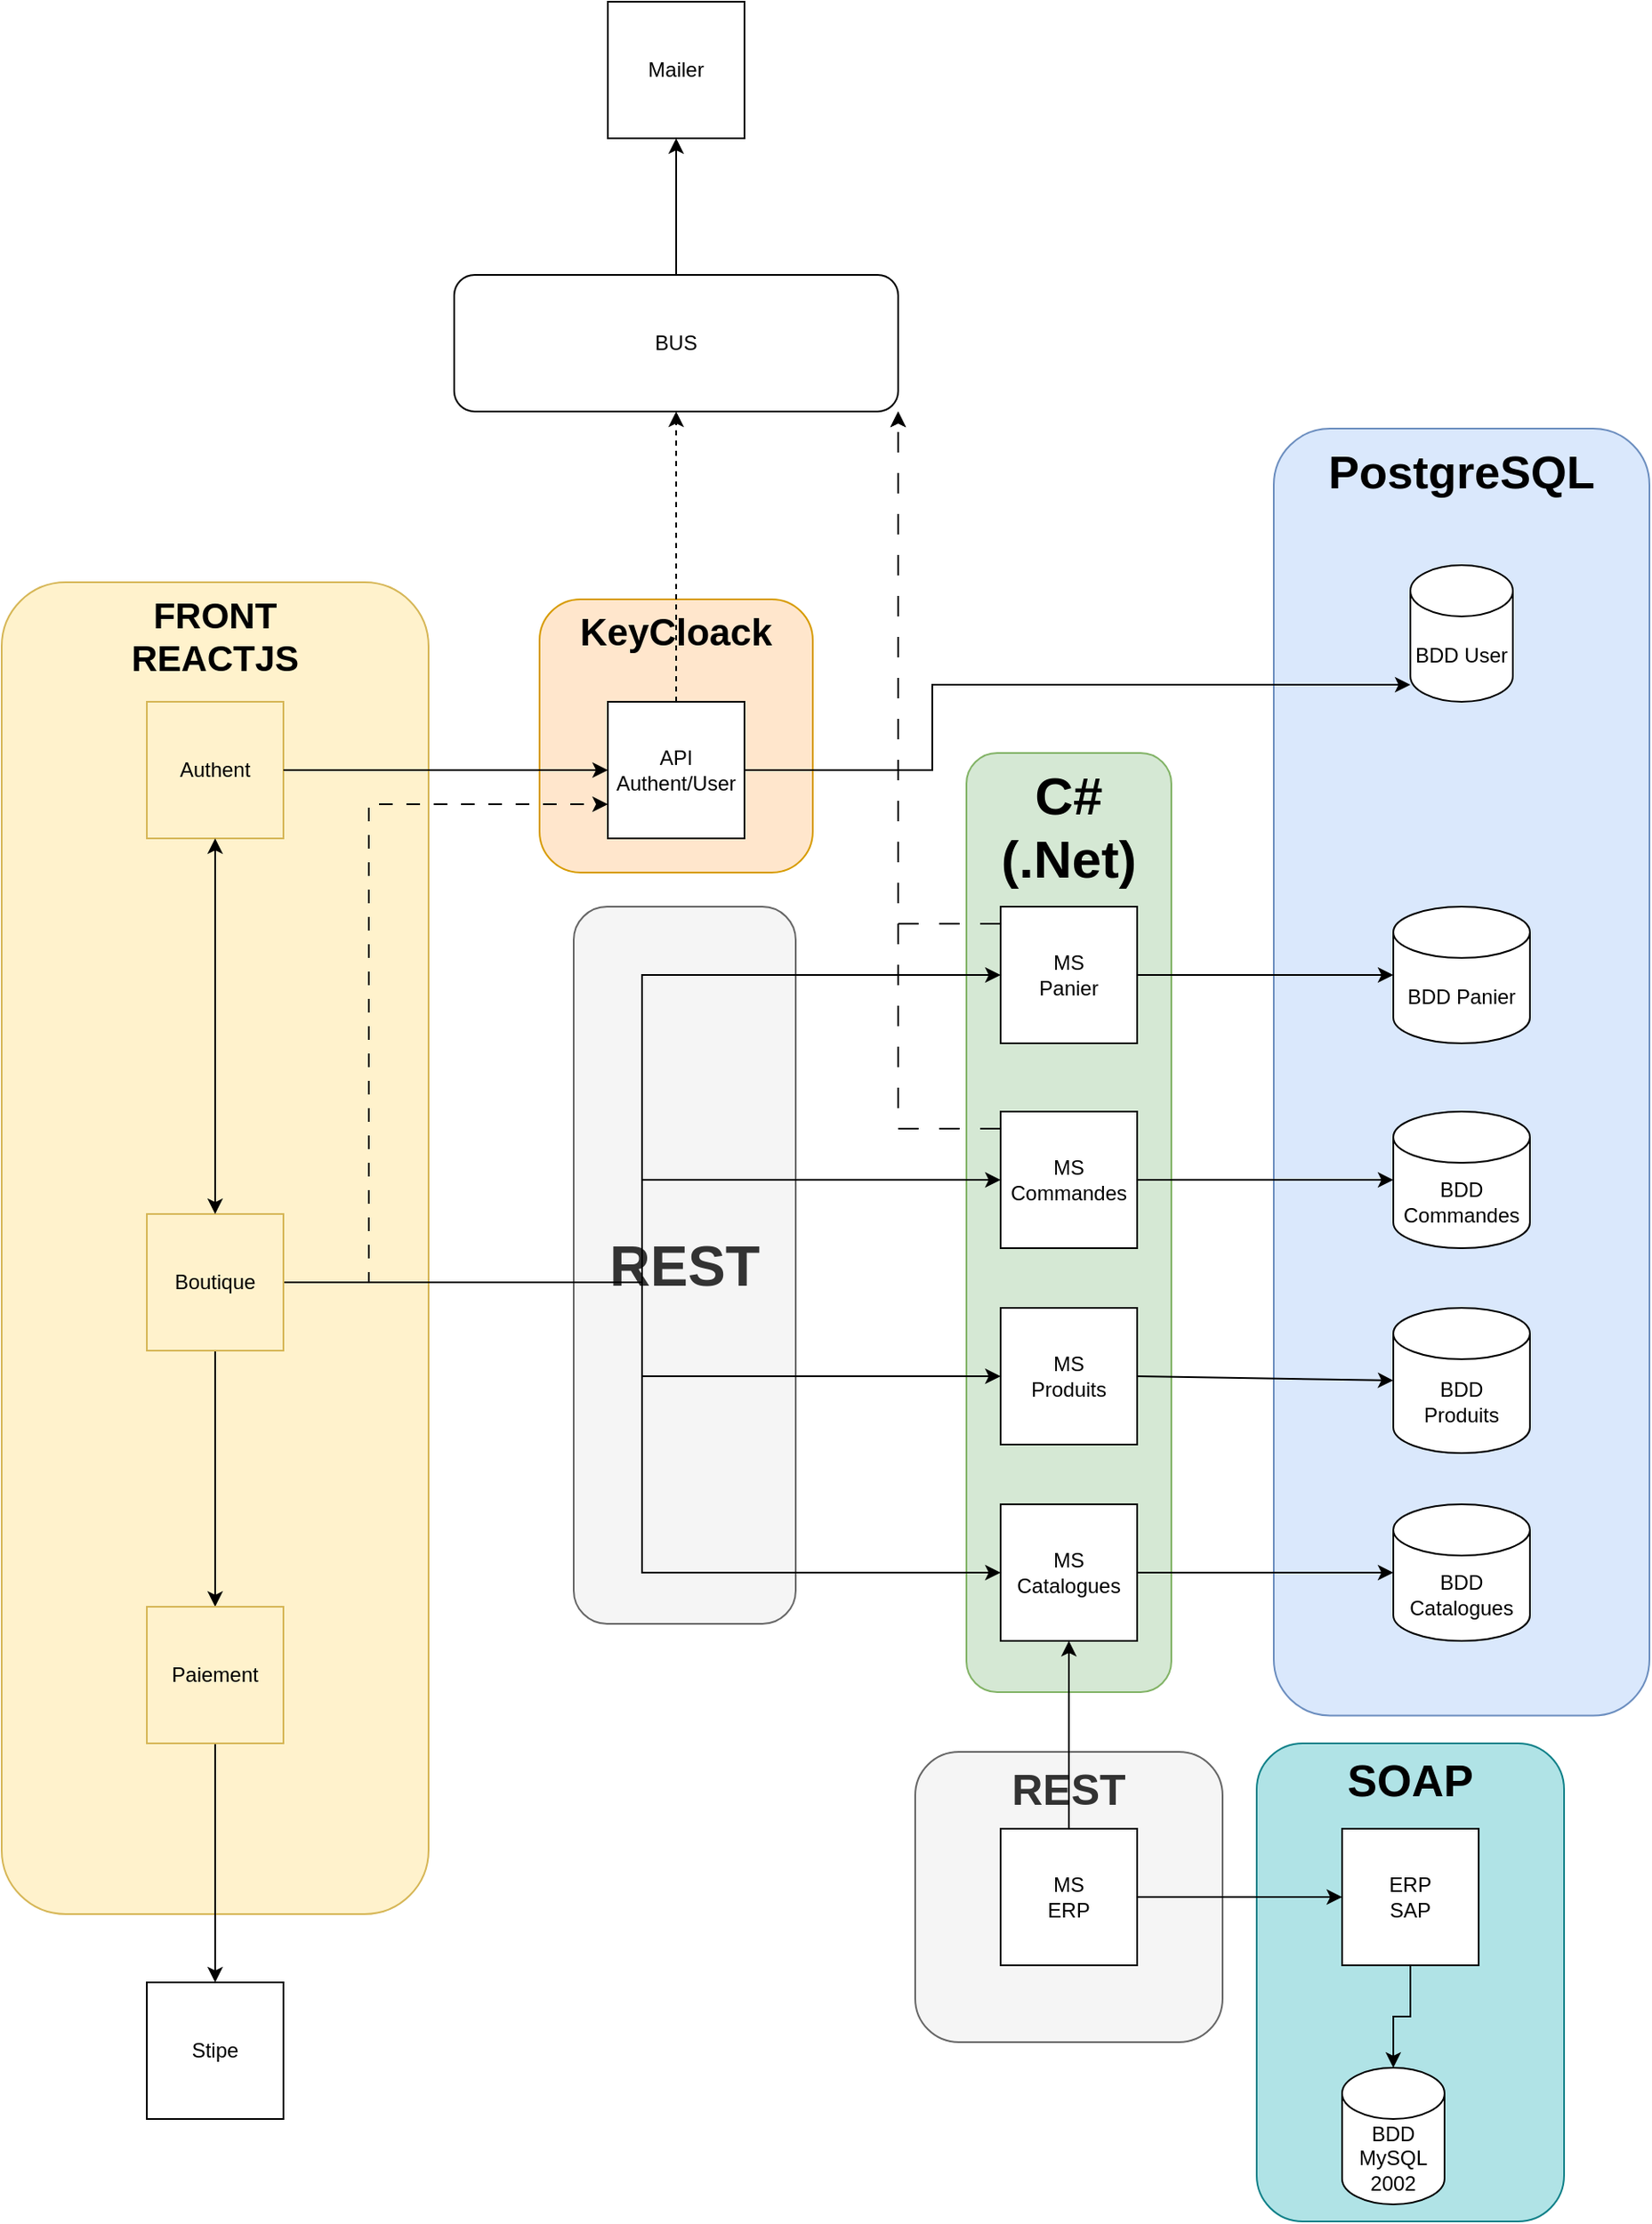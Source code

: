 <mxfile version="22.0.5" type="github">
  <diagram name="Page-1" id="Oe_0tBU1c9kDY5QCbZ42">
    <mxGraphModel dx="1235" dy="638" grid="1" gridSize="10" guides="1" tooltips="1" connect="1" arrows="1" fold="1" page="1" pageScale="1" pageWidth="2339" pageHeight="3300" math="0" shadow="0">
      <root>
        <mxCell id="0" />
        <mxCell id="1" parent="0" />
        <mxCell id="Fh1pSyh6M9uN1Ot8SOkC-70" value="&lt;b&gt;&lt;font style=&quot;font-size: 25px;&quot;&gt;REST&lt;/font&gt;&lt;/b&gt;" style="rounded=1;whiteSpace=wrap;html=1;verticalAlign=top;fillColor=#f5f5f5;fontColor=#333333;strokeColor=#666666;" vertex="1" parent="1">
          <mxGeometry x="930" y="2335" width="180" height="170" as="geometry" />
        </mxCell>
        <mxCell id="Fh1pSyh6M9uN1Ot8SOkC-69" value="&lt;b&gt;&lt;font style=&quot;font-size: 26px;&quot;&gt;SOAP&lt;/font&gt;&lt;/b&gt;" style="rounded=1;whiteSpace=wrap;html=1;verticalAlign=top;fillColor=#b0e3e6;strokeColor=#0e8088;" vertex="1" parent="1">
          <mxGeometry x="1130" y="2330" width="180" height="280" as="geometry" />
        </mxCell>
        <mxCell id="Fh1pSyh6M9uN1Ot8SOkC-66" value="&lt;b&gt;&lt;font style=&quot;font-size: 22px;&quot;&gt;KeyCloack&lt;/font&gt;&lt;/b&gt;" style="rounded=1;whiteSpace=wrap;html=1;verticalAlign=top;fillColor=#ffe6cc;strokeColor=#d79b00;" vertex="1" parent="1">
          <mxGeometry x="710" y="1660" width="160" height="160" as="geometry" />
        </mxCell>
        <mxCell id="Fh1pSyh6M9uN1Ot8SOkC-64" value="&lt;b&gt;&lt;font style=&quot;font-size: 33px;&quot;&gt;REST&lt;/font&gt;&lt;/b&gt;" style="rounded=1;whiteSpace=wrap;html=1;fillColor=#f5f5f5;fontColor=#333333;strokeColor=#666666;" vertex="1" parent="1">
          <mxGeometry x="730" y="1840" width="130" height="420" as="geometry" />
        </mxCell>
        <mxCell id="Fh1pSyh6M9uN1Ot8SOkC-55" value="&lt;b&gt;&lt;font style=&quot;font-size: 31px;&quot;&gt;C#&lt;br&gt;(.Net)&lt;br&gt;&lt;/font&gt;&lt;/b&gt;" style="rounded=1;whiteSpace=wrap;html=1;verticalAlign=top;fillColor=#d5e8d4;strokeColor=#82b366;" vertex="1" parent="1">
          <mxGeometry x="960" y="1750" width="120" height="550" as="geometry" />
        </mxCell>
        <mxCell id="Fh1pSyh6M9uN1Ot8SOkC-54" value="&lt;p style=&quot;line-height: 120%;&quot;&gt;&lt;b&gt;&lt;font style=&quot;font-size: 27px;&quot;&gt;PostgreSQL&lt;/font&gt;&lt;/b&gt;&lt;/p&gt;" style="rounded=1;whiteSpace=wrap;html=1;rotation=0;verticalAlign=top;textDirection=ltr;labelPosition=center;verticalLabelPosition=middle;align=center;fillColor=#dae8fc;strokeColor=#6c8ebf;" vertex="1" parent="1">
          <mxGeometry x="1140" y="1560" width="220" height="753.75" as="geometry" />
        </mxCell>
        <mxCell id="Fh1pSyh6M9uN1Ot8SOkC-30" value="&lt;b style=&quot;font-size: 21px;&quot;&gt;FRONT&lt;br&gt;REACTJS&lt;/b&gt;" style="rounded=1;whiteSpace=wrap;html=1;horizontal=1;verticalAlign=top;fillColor=#fff2cc;strokeColor=#d6b656;" vertex="1" parent="1">
          <mxGeometry x="395" y="1650" width="250" height="780" as="geometry" />
        </mxCell>
        <mxCell id="Fh1pSyh6M9uN1Ot8SOkC-2" value="Authent" style="whiteSpace=wrap;html=1;aspect=fixed;fillColor=#fff2cc;strokeColor=#d6b656;" vertex="1" parent="1">
          <mxGeometry x="480" y="1720" width="80" height="80" as="geometry" />
        </mxCell>
        <mxCell id="Fh1pSyh6M9uN1Ot8SOkC-29" style="edgeStyle=orthogonalEdgeStyle;rounded=0;orthogonalLoop=1;jettySize=auto;html=1;entryX=0;entryY=0.75;entryDx=0;entryDy=0;dashed=1;dashPattern=8 8;" edge="1" parent="1" source="Fh1pSyh6M9uN1Ot8SOkC-3" target="Fh1pSyh6M9uN1Ot8SOkC-6">
          <mxGeometry relative="1" as="geometry">
            <Array as="points">
              <mxPoint x="610" y="2060" />
              <mxPoint x="610" y="1780" />
            </Array>
          </mxGeometry>
        </mxCell>
        <mxCell id="Fh1pSyh6M9uN1Ot8SOkC-41" style="edgeStyle=orthogonalEdgeStyle;rounded=0;orthogonalLoop=1;jettySize=auto;html=1;entryX=0;entryY=0.5;entryDx=0;entryDy=0;" edge="1" parent="1" source="Fh1pSyh6M9uN1Ot8SOkC-3" target="Fh1pSyh6M9uN1Ot8SOkC-19">
          <mxGeometry relative="1" as="geometry" />
        </mxCell>
        <mxCell id="Fh1pSyh6M9uN1Ot8SOkC-42" style="edgeStyle=orthogonalEdgeStyle;rounded=0;orthogonalLoop=1;jettySize=auto;html=1;entryX=0;entryY=0.5;entryDx=0;entryDy=0;" edge="1" parent="1" source="Fh1pSyh6M9uN1Ot8SOkC-3" target="Fh1pSyh6M9uN1Ot8SOkC-12">
          <mxGeometry relative="1" as="geometry" />
        </mxCell>
        <mxCell id="Fh1pSyh6M9uN1Ot8SOkC-43" style="edgeStyle=orthogonalEdgeStyle;rounded=0;orthogonalLoop=1;jettySize=auto;html=1;entryX=0;entryY=0.5;entryDx=0;entryDy=0;" edge="1" parent="1" source="Fh1pSyh6M9uN1Ot8SOkC-3" target="Fh1pSyh6M9uN1Ot8SOkC-11">
          <mxGeometry relative="1" as="geometry" />
        </mxCell>
        <mxCell id="Fh1pSyh6M9uN1Ot8SOkC-44" style="edgeStyle=orthogonalEdgeStyle;rounded=0;orthogonalLoop=1;jettySize=auto;html=1;entryX=0;entryY=0.5;entryDx=0;entryDy=0;" edge="1" parent="1" source="Fh1pSyh6M9uN1Ot8SOkC-3" target="Fh1pSyh6M9uN1Ot8SOkC-22">
          <mxGeometry relative="1" as="geometry" />
        </mxCell>
        <mxCell id="Fh1pSyh6M9uN1Ot8SOkC-61" style="edgeStyle=orthogonalEdgeStyle;rounded=0;orthogonalLoop=1;jettySize=auto;html=1;entryX=0.5;entryY=0;entryDx=0;entryDy=0;" edge="1" parent="1" source="Fh1pSyh6M9uN1Ot8SOkC-3" target="Fh1pSyh6M9uN1Ot8SOkC-59">
          <mxGeometry relative="1" as="geometry" />
        </mxCell>
        <mxCell id="Fh1pSyh6M9uN1Ot8SOkC-3" value="Boutique" style="whiteSpace=wrap;html=1;aspect=fixed;fillColor=#fff2cc;strokeColor=#d6b656;" vertex="1" parent="1">
          <mxGeometry x="480" y="2020" width="80" height="80" as="geometry" />
        </mxCell>
        <mxCell id="Fh1pSyh6M9uN1Ot8SOkC-5" value="" style="endArrow=classic;startArrow=classic;html=1;rounded=0;exitX=0.5;exitY=0;exitDx=0;exitDy=0;entryX=0.5;entryY=1;entryDx=0;entryDy=0;" edge="1" parent="1" source="Fh1pSyh6M9uN1Ot8SOkC-3" target="Fh1pSyh6M9uN1Ot8SOkC-2">
          <mxGeometry width="50" height="50" relative="1" as="geometry">
            <mxPoint x="780" y="1880" as="sourcePoint" />
            <mxPoint x="830" y="1830" as="targetPoint" />
          </mxGeometry>
        </mxCell>
        <mxCell id="Fh1pSyh6M9uN1Ot8SOkC-9" style="edgeStyle=orthogonalEdgeStyle;rounded=0;orthogonalLoop=1;jettySize=auto;html=1;" edge="1" parent="1" source="Fh1pSyh6M9uN1Ot8SOkC-6" target="Fh1pSyh6M9uN1Ot8SOkC-8">
          <mxGeometry relative="1" as="geometry">
            <Array as="points">
              <mxPoint x="940" y="1760" />
              <mxPoint x="940" y="1710" />
            </Array>
          </mxGeometry>
        </mxCell>
        <mxCell id="Fh1pSyh6M9uN1Ot8SOkC-53" style="edgeStyle=orthogonalEdgeStyle;rounded=0;orthogonalLoop=1;jettySize=auto;html=1;entryX=0.5;entryY=1;entryDx=0;entryDy=0;dashed=1;" edge="1" parent="1" source="Fh1pSyh6M9uN1Ot8SOkC-6" target="Fh1pSyh6M9uN1Ot8SOkC-46">
          <mxGeometry relative="1" as="geometry" />
        </mxCell>
        <mxCell id="Fh1pSyh6M9uN1Ot8SOkC-6" value="API Authent/User&lt;br&gt;" style="whiteSpace=wrap;html=1;aspect=fixed;" vertex="1" parent="1">
          <mxGeometry x="750" y="1720" width="80" height="80" as="geometry" />
        </mxCell>
        <mxCell id="Fh1pSyh6M9uN1Ot8SOkC-7" value="" style="endArrow=classic;html=1;rounded=0;exitX=1;exitY=0.5;exitDx=0;exitDy=0;entryX=0;entryY=0.5;entryDx=0;entryDy=0;" edge="1" parent="1" source="Fh1pSyh6M9uN1Ot8SOkC-2" target="Fh1pSyh6M9uN1Ot8SOkC-6">
          <mxGeometry width="50" height="50" relative="1" as="geometry">
            <mxPoint x="780" y="1880" as="sourcePoint" />
            <mxPoint x="830" y="1830" as="targetPoint" />
          </mxGeometry>
        </mxCell>
        <mxCell id="Fh1pSyh6M9uN1Ot8SOkC-8" value="BDD User&lt;br&gt;" style="shape=cylinder3;whiteSpace=wrap;html=1;boundedLbl=1;backgroundOutline=1;size=15;" vertex="1" parent="1">
          <mxGeometry x="1220" y="1640" width="60" height="80" as="geometry" />
        </mxCell>
        <mxCell id="Fh1pSyh6M9uN1Ot8SOkC-11" value="MS&lt;br&gt;Produits" style="whiteSpace=wrap;html=1;aspect=fixed;" vertex="1" parent="1">
          <mxGeometry x="980" y="2075" width="80" height="80" as="geometry" />
        </mxCell>
        <mxCell id="Fh1pSyh6M9uN1Ot8SOkC-72" style="edgeStyle=orthogonalEdgeStyle;rounded=0;orthogonalLoop=1;jettySize=auto;html=1;entryX=1;entryY=1;entryDx=0;entryDy=0;dashed=1;dashPattern=12 12;" edge="1" parent="1" source="Fh1pSyh6M9uN1Ot8SOkC-12" target="Fh1pSyh6M9uN1Ot8SOkC-46">
          <mxGeometry relative="1" as="geometry">
            <Array as="points">
              <mxPoint x="920" y="1970" />
            </Array>
          </mxGeometry>
        </mxCell>
        <mxCell id="Fh1pSyh6M9uN1Ot8SOkC-12" value="MS&lt;br&gt;Commandes" style="whiteSpace=wrap;html=1;aspect=fixed;" vertex="1" parent="1">
          <mxGeometry x="980" y="1960" width="80" height="80" as="geometry" />
        </mxCell>
        <mxCell id="Fh1pSyh6M9uN1Ot8SOkC-13" value="BDD Commandes" style="shape=cylinder3;whiteSpace=wrap;html=1;boundedLbl=1;backgroundOutline=1;size=15;" vertex="1" parent="1">
          <mxGeometry x="1210" y="1960" width="80" height="80" as="geometry" />
        </mxCell>
        <mxCell id="Fh1pSyh6M9uN1Ot8SOkC-15" value="BDD&lt;br&gt;Produits" style="shape=cylinder3;whiteSpace=wrap;html=1;boundedLbl=1;backgroundOutline=1;size=15;" vertex="1" parent="1">
          <mxGeometry x="1210" y="2075" width="80" height="85" as="geometry" />
        </mxCell>
        <mxCell id="Fh1pSyh6M9uN1Ot8SOkC-16" value="" style="endArrow=classic;html=1;rounded=0;entryX=0;entryY=0.5;entryDx=0;entryDy=0;entryPerimeter=0;" edge="1" parent="1" target="Fh1pSyh6M9uN1Ot8SOkC-13">
          <mxGeometry width="50" height="50" relative="1" as="geometry">
            <mxPoint x="1060" y="2000" as="sourcePoint" />
            <mxPoint x="1110" y="1950" as="targetPoint" />
          </mxGeometry>
        </mxCell>
        <mxCell id="Fh1pSyh6M9uN1Ot8SOkC-17" value="" style="endArrow=classic;html=1;rounded=0;exitX=1;exitY=0.5;exitDx=0;exitDy=0;entryX=0;entryY=0.5;entryDx=0;entryDy=0;entryPerimeter=0;" edge="1" parent="1" source="Fh1pSyh6M9uN1Ot8SOkC-11" target="Fh1pSyh6M9uN1Ot8SOkC-15">
          <mxGeometry width="50" height="50" relative="1" as="geometry">
            <mxPoint x="1090" y="2120" as="sourcePoint" />
            <mxPoint x="1180" y="2115" as="targetPoint" />
          </mxGeometry>
        </mxCell>
        <mxCell id="Fh1pSyh6M9uN1Ot8SOkC-71" style="edgeStyle=orthogonalEdgeStyle;rounded=0;orthogonalLoop=1;jettySize=auto;html=1;entryX=1;entryY=1;entryDx=0;entryDy=0;dashed=1;dashPattern=12 12;" edge="1" parent="1" source="Fh1pSyh6M9uN1Ot8SOkC-19" target="Fh1pSyh6M9uN1Ot8SOkC-46">
          <mxGeometry relative="1" as="geometry">
            <Array as="points">
              <mxPoint x="920" y="1850" />
            </Array>
          </mxGeometry>
        </mxCell>
        <mxCell id="Fh1pSyh6M9uN1Ot8SOkC-19" value="MS&lt;br&gt;Panier" style="whiteSpace=wrap;html=1;aspect=fixed;" vertex="1" parent="1">
          <mxGeometry x="980" y="1840" width="80" height="80" as="geometry" />
        </mxCell>
        <mxCell id="Fh1pSyh6M9uN1Ot8SOkC-20" value="BDD Panier" style="shape=cylinder3;whiteSpace=wrap;html=1;boundedLbl=1;backgroundOutline=1;size=15;" vertex="1" parent="1">
          <mxGeometry x="1210" y="1840" width="80" height="80" as="geometry" />
        </mxCell>
        <mxCell id="Fh1pSyh6M9uN1Ot8SOkC-21" value="" style="endArrow=classic;html=1;rounded=0;entryX=0;entryY=0.5;entryDx=0;entryDy=0;entryPerimeter=0;" edge="1" parent="1" target="Fh1pSyh6M9uN1Ot8SOkC-20">
          <mxGeometry width="50" height="50" relative="1" as="geometry">
            <mxPoint x="1060" y="1880" as="sourcePoint" />
            <mxPoint x="1110" y="1830" as="targetPoint" />
          </mxGeometry>
        </mxCell>
        <mxCell id="Fh1pSyh6M9uN1Ot8SOkC-22" value="MS&lt;br&gt;Catalogues" style="whiteSpace=wrap;html=1;aspect=fixed;" vertex="1" parent="1">
          <mxGeometry x="980" y="2190" width="80" height="80" as="geometry" />
        </mxCell>
        <mxCell id="Fh1pSyh6M9uN1Ot8SOkC-23" value="BDD&lt;br&gt;Catalogues" style="shape=cylinder3;whiteSpace=wrap;html=1;boundedLbl=1;backgroundOutline=1;size=15;" vertex="1" parent="1">
          <mxGeometry x="1210" y="2190" width="80" height="80" as="geometry" />
        </mxCell>
        <mxCell id="Fh1pSyh6M9uN1Ot8SOkC-24" value="" style="endArrow=classic;html=1;rounded=0;entryX=0;entryY=0.5;entryDx=0;entryDy=0;entryPerimeter=0;" edge="1" parent="1" target="Fh1pSyh6M9uN1Ot8SOkC-23">
          <mxGeometry width="50" height="50" relative="1" as="geometry">
            <mxPoint x="1060" y="2230" as="sourcePoint" />
            <mxPoint x="1110" y="2180" as="targetPoint" />
          </mxGeometry>
        </mxCell>
        <mxCell id="Fh1pSyh6M9uN1Ot8SOkC-35" style="edgeStyle=orthogonalEdgeStyle;rounded=0;orthogonalLoop=1;jettySize=auto;html=1;" edge="1" parent="1" source="Fh1pSyh6M9uN1Ot8SOkC-33" target="Fh1pSyh6M9uN1Ot8SOkC-34">
          <mxGeometry relative="1" as="geometry" />
        </mxCell>
        <mxCell id="Fh1pSyh6M9uN1Ot8SOkC-33" value="ERP&lt;br&gt;SAP" style="whiteSpace=wrap;html=1;aspect=fixed;" vertex="1" parent="1">
          <mxGeometry x="1180" y="2380" width="80" height="80" as="geometry" />
        </mxCell>
        <mxCell id="Fh1pSyh6M9uN1Ot8SOkC-34" value="BDD MySQL 2002" style="shape=cylinder3;whiteSpace=wrap;html=1;boundedLbl=1;backgroundOutline=1;size=15;" vertex="1" parent="1">
          <mxGeometry x="1180" y="2520" width="60" height="80" as="geometry" />
        </mxCell>
        <mxCell id="Fh1pSyh6M9uN1Ot8SOkC-39" style="edgeStyle=orthogonalEdgeStyle;rounded=0;orthogonalLoop=1;jettySize=auto;html=1;entryX=0;entryY=0.5;entryDx=0;entryDy=0;" edge="1" parent="1" source="Fh1pSyh6M9uN1Ot8SOkC-37" target="Fh1pSyh6M9uN1Ot8SOkC-33">
          <mxGeometry relative="1" as="geometry" />
        </mxCell>
        <mxCell id="Fh1pSyh6M9uN1Ot8SOkC-67" style="edgeStyle=orthogonalEdgeStyle;rounded=0;orthogonalLoop=1;jettySize=auto;html=1;entryX=0.5;entryY=1;entryDx=0;entryDy=0;" edge="1" parent="1" source="Fh1pSyh6M9uN1Ot8SOkC-37" target="Fh1pSyh6M9uN1Ot8SOkC-22">
          <mxGeometry relative="1" as="geometry" />
        </mxCell>
        <mxCell id="Fh1pSyh6M9uN1Ot8SOkC-37" value="MS&lt;br&gt;ERP" style="whiteSpace=wrap;html=1;aspect=fixed;" vertex="1" parent="1">
          <mxGeometry x="980" y="2380" width="80" height="80" as="geometry" />
        </mxCell>
        <mxCell id="Fh1pSyh6M9uN1Ot8SOkC-45" value="Mailer" style="whiteSpace=wrap;html=1;aspect=fixed;" vertex="1" parent="1">
          <mxGeometry x="750" y="1310" width="80" height="80" as="geometry" />
        </mxCell>
        <mxCell id="Fh1pSyh6M9uN1Ot8SOkC-50" style="edgeStyle=orthogonalEdgeStyle;rounded=0;orthogonalLoop=1;jettySize=auto;html=1;entryX=0.5;entryY=1;entryDx=0;entryDy=0;" edge="1" parent="1" source="Fh1pSyh6M9uN1Ot8SOkC-46" target="Fh1pSyh6M9uN1Ot8SOkC-45">
          <mxGeometry relative="1" as="geometry" />
        </mxCell>
        <mxCell id="Fh1pSyh6M9uN1Ot8SOkC-46" value="BUS" style="rounded=1;whiteSpace=wrap;html=1;" vertex="1" parent="1">
          <mxGeometry x="660" y="1470" width="260" height="80" as="geometry" />
        </mxCell>
        <mxCell id="Fh1pSyh6M9uN1Ot8SOkC-63" style="edgeStyle=orthogonalEdgeStyle;rounded=0;orthogonalLoop=1;jettySize=auto;html=1;entryX=0.5;entryY=0;entryDx=0;entryDy=0;" edge="1" parent="1" source="Fh1pSyh6M9uN1Ot8SOkC-59" target="Fh1pSyh6M9uN1Ot8SOkC-62">
          <mxGeometry relative="1" as="geometry" />
        </mxCell>
        <mxCell id="Fh1pSyh6M9uN1Ot8SOkC-59" value="Paiement" style="whiteSpace=wrap;html=1;aspect=fixed;fillColor=#fff2cc;strokeColor=#d6b656;" vertex="1" parent="1">
          <mxGeometry x="480" y="2250" width="80" height="80" as="geometry" />
        </mxCell>
        <mxCell id="Fh1pSyh6M9uN1Ot8SOkC-62" value="Stipe" style="whiteSpace=wrap;html=1;aspect=fixed;" vertex="1" parent="1">
          <mxGeometry x="480" y="2470" width="80" height="80" as="geometry" />
        </mxCell>
      </root>
    </mxGraphModel>
  </diagram>
</mxfile>
